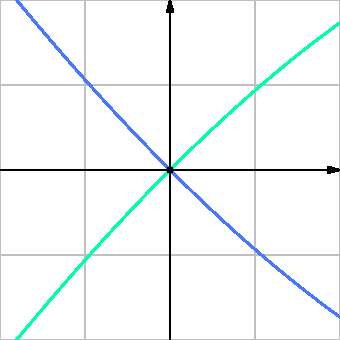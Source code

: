 import graph;
size(6cm);
real xmin = -0.25, xmax = 0.25, ymin = -0.25, ymax = 0.25; 
pen cqcqcq = rgb(0.7529411764705882,0.7529411764705882,0.7529411764705882); 
 
/* draw grid of horizontal/vertical lines */
pen gridstyle = linewidth(0.7) + cqcqcq; real gridx = 0.125, gridy = 0.125; /* grid intervals */
for(real i = ceil(xmin/gridx)*gridx; i <= floor(xmax/gridx)*gridx; i += gridx)
 draw((i,ymin)--(i,ymax), gridstyle);
for(real i = ceil(ymin/gridy)*gridy; i <= floor(ymax/gridy)*gridy; i += gridy)
 draw((xmin,i)--(xmax,i), gridstyle);
 /* end grid */ 

Label laxis; laxis.p = fontsize(10); 
yaxis(ymin, ymax, EndArrow(6), above = true);
xaxis(xmin, xmax, EndArrow(6), above = true);


real f1 (real x) {return x*(1-x)^(1/2);} 
real f2 (real x) {return -x*(1-x)^(1/2);} 
draw(graph(f1,xmin,xmax), linewidth(1) + rgb(0,163,108)); 
draw(graph(f2,xmin,xmax), linewidth(1) + rgb(65,105,225)); 
 /* dots and labels */
dot((0,0));
clip((xmin,ymin)--(xmin,ymax)--(xmax,ymax)--(xmax,ymin)--cycle); 
 /* end of picture */
